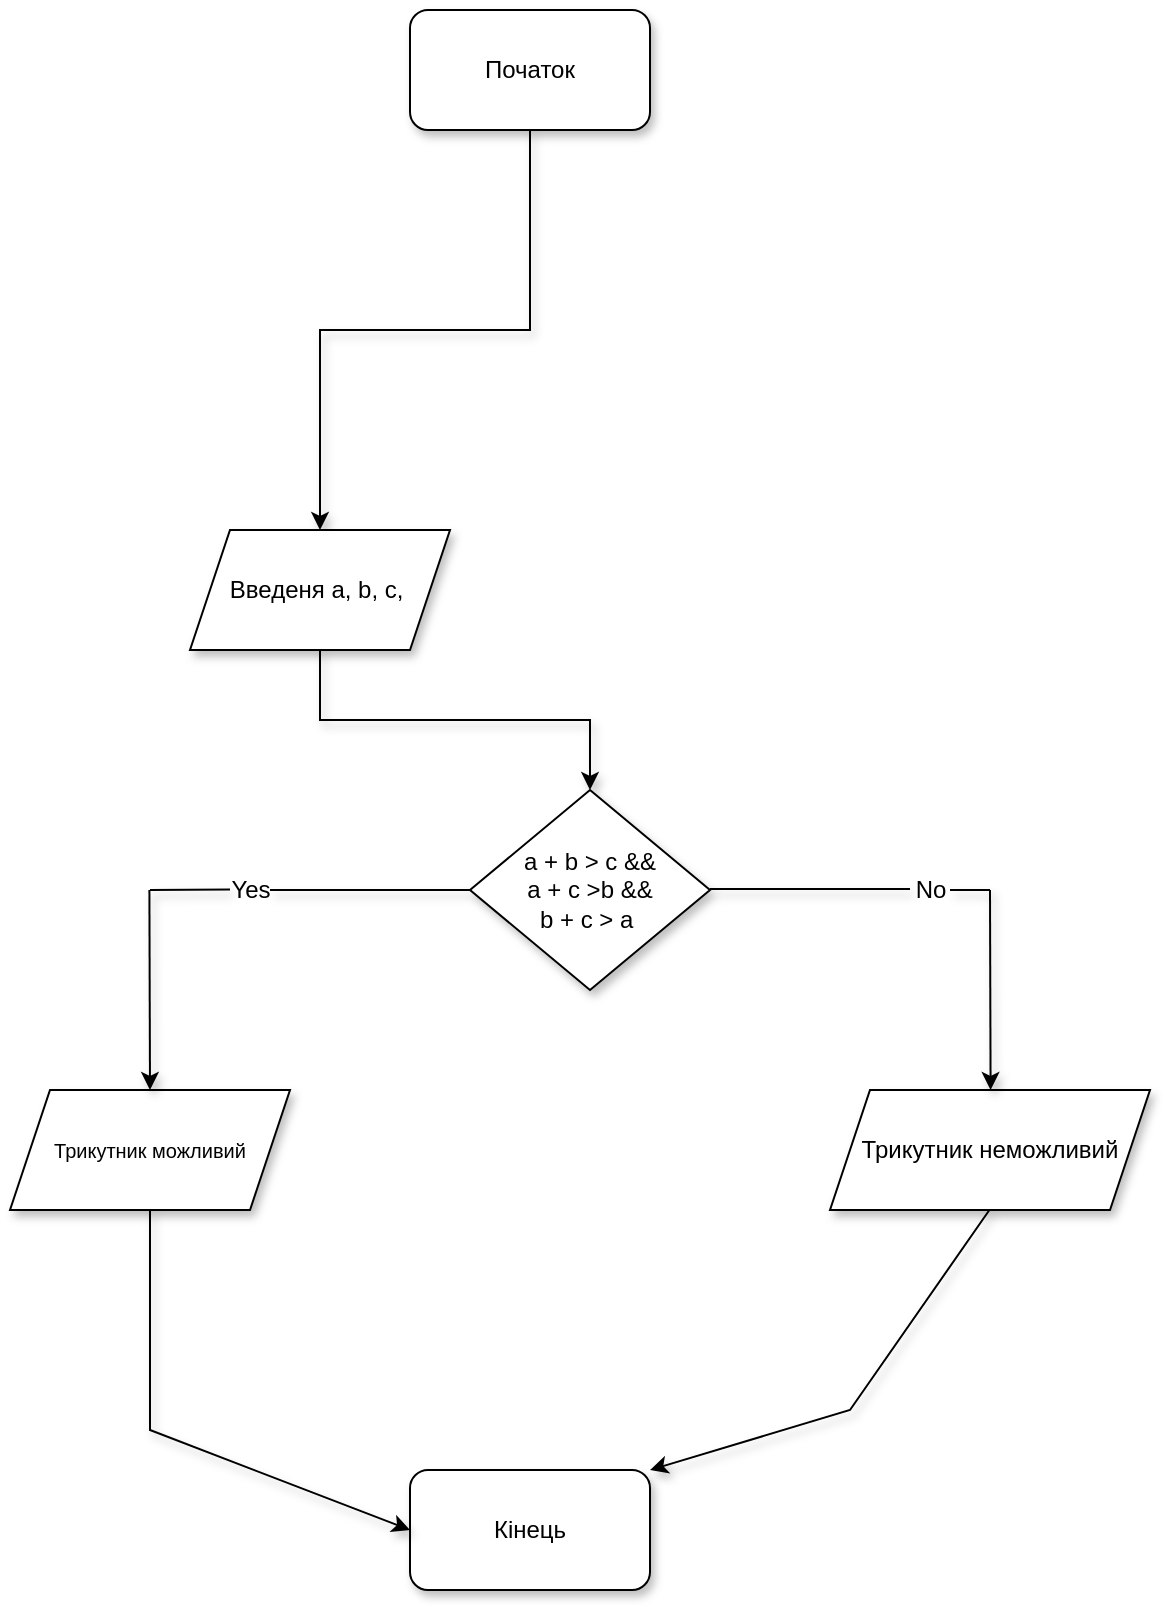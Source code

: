 <mxfile version="26.0.16">
  <diagram name="Страница — 1" id="Lzq8d5GTRrk68phpDPYD">
    <mxGraphModel dx="1615" dy="1972" grid="1" gridSize="10" guides="1" tooltips="1" connect="1" arrows="1" fold="1" page="1" pageScale="1" pageWidth="827" pageHeight="1169" math="0" shadow="0">
      <root>
        <mxCell id="0" />
        <mxCell id="1" parent="0" />
        <mxCell id="mqnAiRJTUCGGiW-fdODI-7" style="edgeStyle=orthogonalEdgeStyle;rounded=0;orthogonalLoop=1;jettySize=auto;html=1;exitX=0.5;exitY=1;exitDx=0;exitDy=0;entryX=0.5;entryY=0;entryDx=0;entryDy=0;shadow=1;" edge="1" parent="1" source="mqnAiRJTUCGGiW-fdODI-5" target="mqnAiRJTUCGGiW-fdODI-6">
          <mxGeometry relative="1" as="geometry" />
        </mxCell>
        <mxCell id="mqnAiRJTUCGGiW-fdODI-5" value="Початок" style="rounded=1;whiteSpace=wrap;html=1;shadow=1;" vertex="1" parent="1">
          <mxGeometry x="340" y="-1130" width="120" height="60" as="geometry" />
        </mxCell>
        <mxCell id="mqnAiRJTUCGGiW-fdODI-9" style="edgeStyle=orthogonalEdgeStyle;rounded=0;orthogonalLoop=1;jettySize=auto;html=1;exitX=0.5;exitY=1;exitDx=0;exitDy=0;entryX=0.5;entryY=0;entryDx=0;entryDy=0;shadow=1;" edge="1" parent="1" source="mqnAiRJTUCGGiW-fdODI-6" target="mqnAiRJTUCGGiW-fdODI-8">
          <mxGeometry relative="1" as="geometry" />
        </mxCell>
        <mxCell id="mqnAiRJTUCGGiW-fdODI-6" value="Введеня a, b, c,&amp;nbsp;" style="shape=parallelogram;perimeter=parallelogramPerimeter;whiteSpace=wrap;html=1;fixedSize=1;shadow=1;" vertex="1" parent="1">
          <mxGeometry x="230" y="-870" width="130" height="60" as="geometry" />
        </mxCell>
        <mxCell id="mqnAiRJTUCGGiW-fdODI-8" value="a + b &amp;gt; c &amp;amp;&amp;amp;&lt;div&gt;a + c &amp;gt;b &amp;amp;&amp;amp;&lt;/div&gt;&lt;div&gt;b + c &amp;gt; a&amp;nbsp;&lt;/div&gt;" style="rhombus;whiteSpace=wrap;html=1;strokeWidth=1;shadow=1;" vertex="1" parent="1">
          <mxGeometry x="370" y="-740" width="120" height="100" as="geometry" />
        </mxCell>
        <mxCell id="mqnAiRJTUCGGiW-fdODI-10" value="" style="endArrow=none;html=1;rounded=0;shadow=1;" edge="1" parent="1">
          <mxGeometry width="50" height="50" relative="1" as="geometry">
            <mxPoint x="270" y="-690" as="sourcePoint" />
            <mxPoint x="370" y="-690" as="targetPoint" />
          </mxGeometry>
        </mxCell>
        <mxCell id="mqnAiRJTUCGGiW-fdODI-11" value="" style="endArrow=none;html=1;rounded=0;shadow=1;" edge="1" parent="1">
          <mxGeometry width="50" height="50" relative="1" as="geometry">
            <mxPoint x="490" y="-690.53" as="sourcePoint" />
            <mxPoint x="590" y="-690.53" as="targetPoint" />
          </mxGeometry>
        </mxCell>
        <mxCell id="mqnAiRJTUCGGiW-fdODI-12" value="Yes" style="text;html=1;align=center;verticalAlign=middle;resizable=0;points=[];autosize=1;strokeColor=none;fillColor=none;shadow=1;" vertex="1" parent="1">
          <mxGeometry x="240" y="-705" width="40" height="30" as="geometry" />
        </mxCell>
        <mxCell id="mqnAiRJTUCGGiW-fdODI-13" value="No" style="text;html=1;align=center;verticalAlign=middle;resizable=0;points=[];autosize=1;strokeColor=none;fillColor=none;shadow=1;" vertex="1" parent="1">
          <mxGeometry x="580" y="-705" width="40" height="30" as="geometry" />
        </mxCell>
        <mxCell id="mqnAiRJTUCGGiW-fdODI-14" value="" style="endArrow=none;html=1;rounded=0;shadow=1;" edge="1" parent="1">
          <mxGeometry width="50" height="50" relative="1" as="geometry">
            <mxPoint x="210" y="-690" as="sourcePoint" />
            <mxPoint x="250" y="-690.3" as="targetPoint" />
          </mxGeometry>
        </mxCell>
        <mxCell id="mqnAiRJTUCGGiW-fdODI-16" value="" style="endArrow=none;html=1;rounded=0;shadow=1;" edge="1" parent="1">
          <mxGeometry width="50" height="50" relative="1" as="geometry">
            <mxPoint x="610" y="-690" as="sourcePoint" />
            <mxPoint x="630" y="-690" as="targetPoint" />
          </mxGeometry>
        </mxCell>
        <mxCell id="mqnAiRJTUCGGiW-fdODI-17" value="&lt;font size=&quot;1&quot;&gt;Трикутник можливий&lt;/font&gt;" style="shape=parallelogram;perimeter=parallelogramPerimeter;whiteSpace=wrap;html=1;fixedSize=1;shadow=1;" vertex="1" parent="1">
          <mxGeometry x="140" y="-590" width="140" height="60" as="geometry" />
        </mxCell>
        <mxCell id="mqnAiRJTUCGGiW-fdODI-18" value="Трикутник неможливий" style="shape=parallelogram;perimeter=parallelogramPerimeter;whiteSpace=wrap;html=1;fixedSize=1;shadow=1;" vertex="1" parent="1">
          <mxGeometry x="550" y="-590" width="160" height="60" as="geometry" />
        </mxCell>
        <mxCell id="mqnAiRJTUCGGiW-fdODI-19" value="" style="endArrow=classic;html=1;rounded=0;entryX=0.5;entryY=0;entryDx=0;entryDy=0;shadow=1;" edge="1" parent="1" target="mqnAiRJTUCGGiW-fdODI-17">
          <mxGeometry width="50" height="50" relative="1" as="geometry">
            <mxPoint x="209.7" y="-690" as="sourcePoint" />
            <mxPoint x="209.7" y="-620" as="targetPoint" />
          </mxGeometry>
        </mxCell>
        <mxCell id="mqnAiRJTUCGGiW-fdODI-21" value="" style="endArrow=classic;html=1;rounded=0;entryX=0.5;entryY=0;entryDx=0;entryDy=0;shadow=1;" edge="1" parent="1">
          <mxGeometry width="50" height="50" relative="1" as="geometry">
            <mxPoint x="630" y="-690" as="sourcePoint" />
            <mxPoint x="630.3" y="-590" as="targetPoint" />
          </mxGeometry>
        </mxCell>
        <mxCell id="mqnAiRJTUCGGiW-fdODI-22" value="Кінець" style="rounded=1;whiteSpace=wrap;html=1;shadow=1;" vertex="1" parent="1">
          <mxGeometry x="340" y="-400" width="120" height="60" as="geometry" />
        </mxCell>
        <mxCell id="mqnAiRJTUCGGiW-fdODI-25" value="" style="endArrow=classic;html=1;rounded=0;exitX=0.5;exitY=1;exitDx=0;exitDy=0;entryX=0;entryY=0.5;entryDx=0;entryDy=0;shadow=1;" edge="1" parent="1" source="mqnAiRJTUCGGiW-fdODI-17" target="mqnAiRJTUCGGiW-fdODI-22">
          <mxGeometry width="50" height="50" relative="1" as="geometry">
            <mxPoint x="200" y="-420" as="sourcePoint" />
            <mxPoint x="250" y="-470" as="targetPoint" />
            <Array as="points">
              <mxPoint x="210" y="-420" />
            </Array>
          </mxGeometry>
        </mxCell>
        <mxCell id="mqnAiRJTUCGGiW-fdODI-26" value="" style="endArrow=classic;html=1;rounded=0;entryX=1;entryY=0;entryDx=0;entryDy=0;shadow=1;" edge="1" parent="1" target="mqnAiRJTUCGGiW-fdODI-22">
          <mxGeometry width="50" height="50" relative="1" as="geometry">
            <mxPoint x="629.7" y="-530" as="sourcePoint" />
            <mxPoint x="629.7" y="-450" as="targetPoint" />
            <Array as="points">
              <mxPoint x="560" y="-430" />
            </Array>
          </mxGeometry>
        </mxCell>
      </root>
    </mxGraphModel>
  </diagram>
</mxfile>
